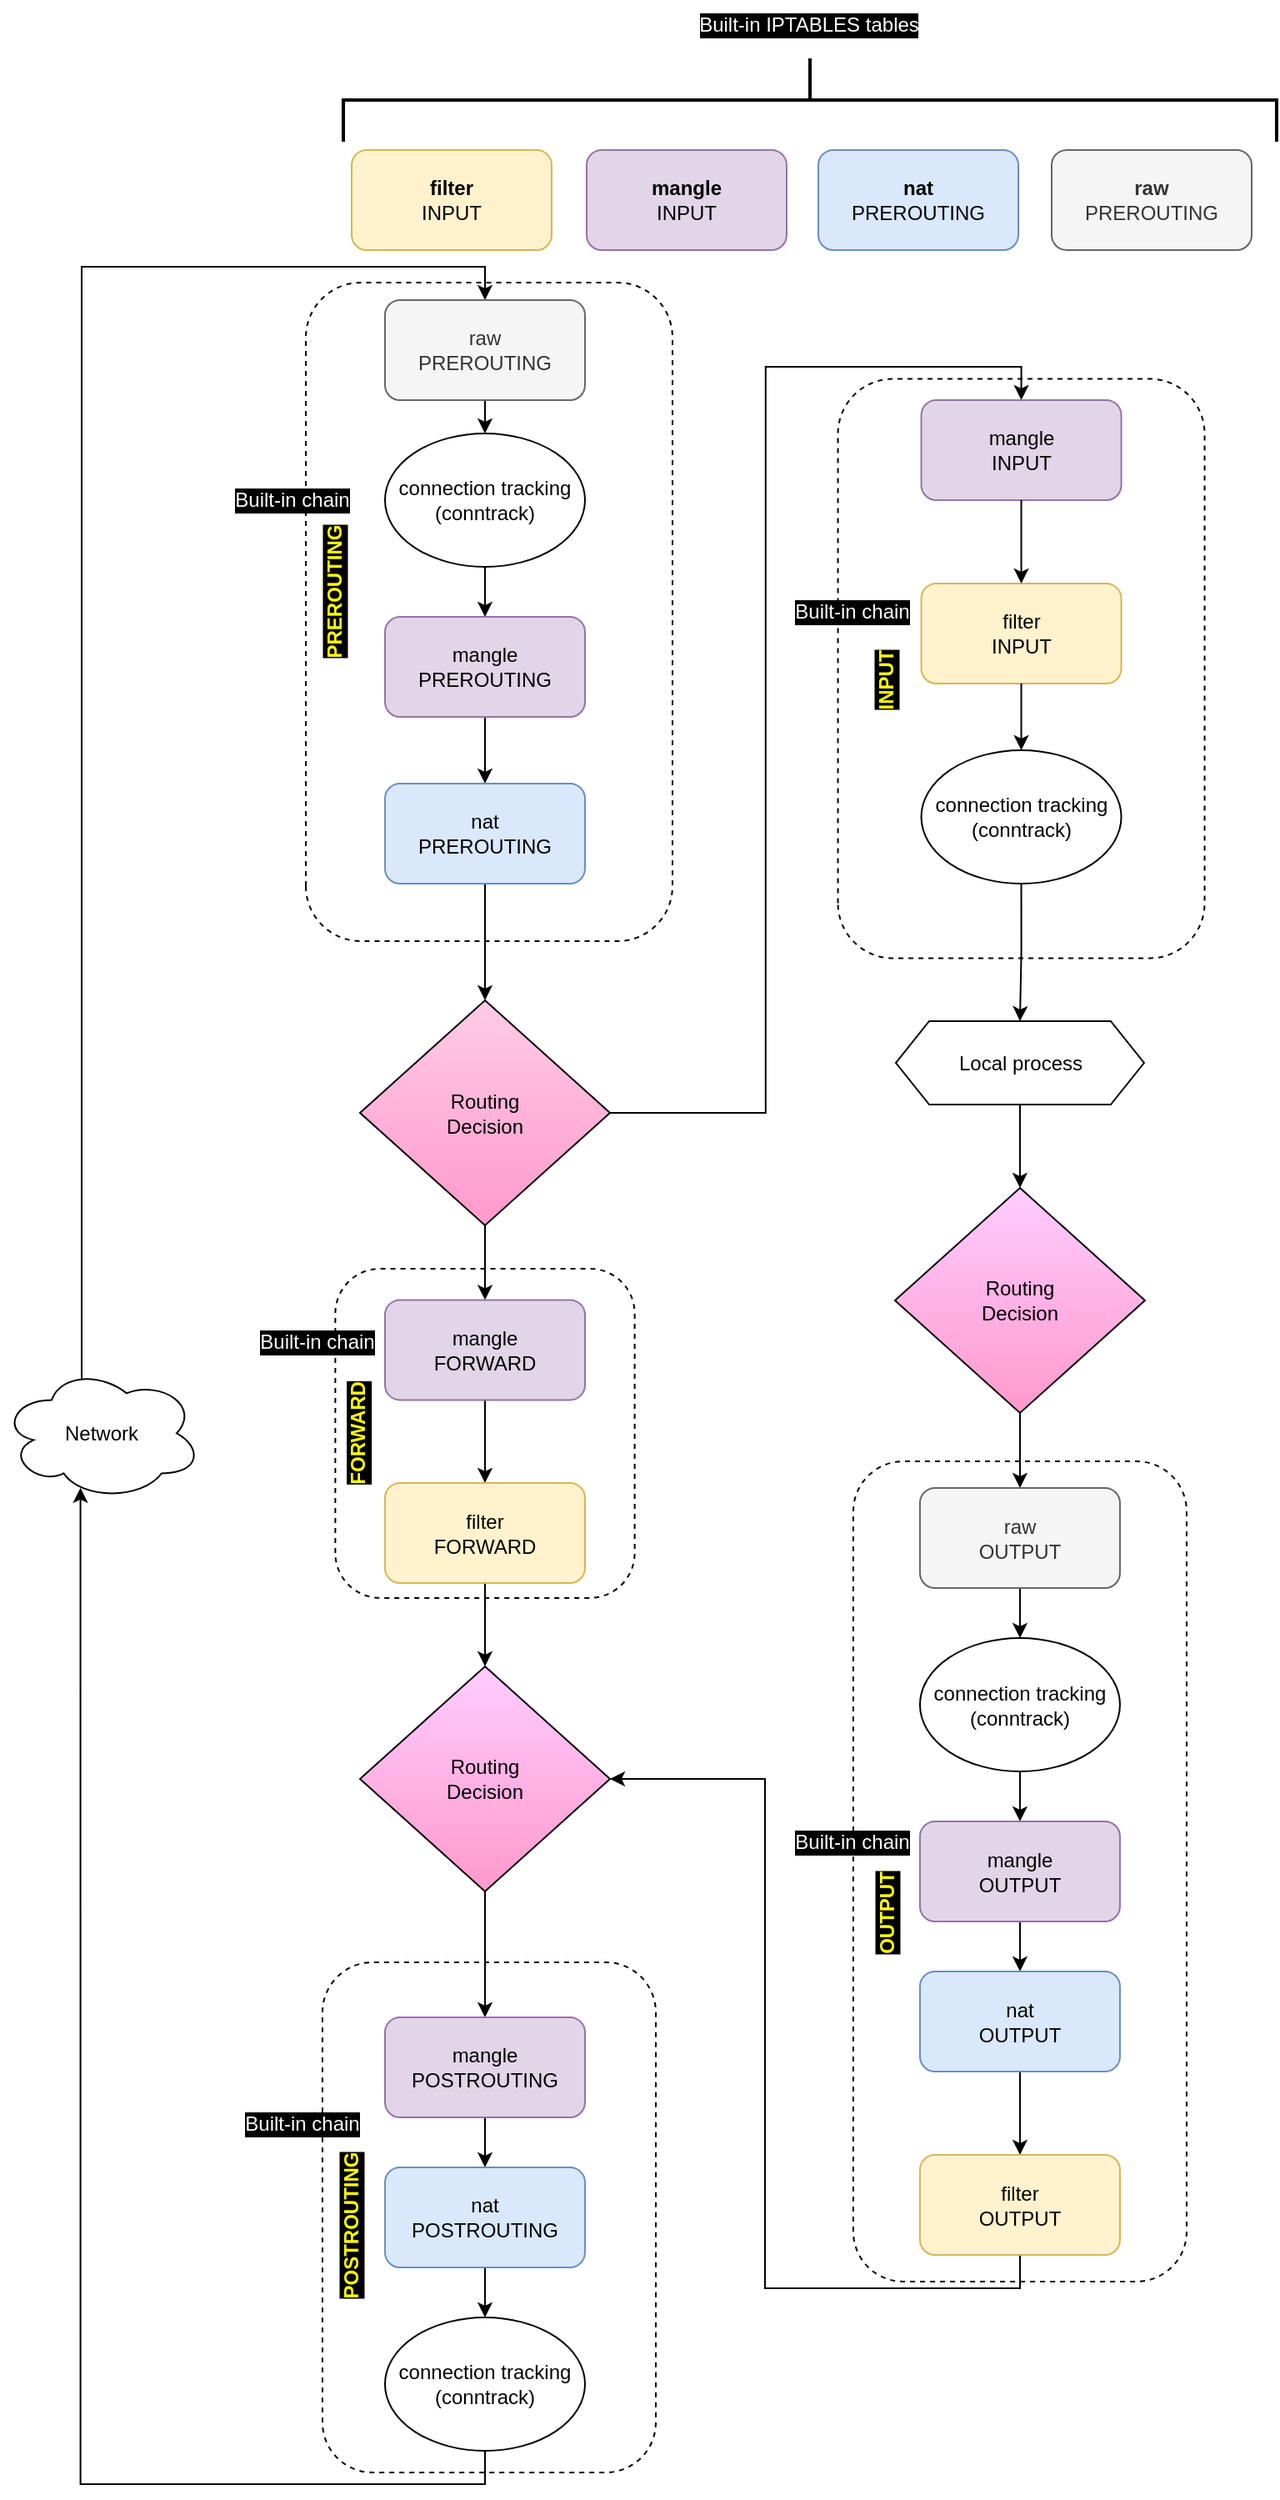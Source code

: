 <mxfile version="15.8.7" type="device"><diagram id="C5RBs43oDa-KdzZeNtuy" name="Page-1"><mxGraphModel dx="865" dy="1710" grid="1" gridSize="10" guides="1" tooltips="1" connect="1" arrows="1" fold="1" page="1" pageScale="1" pageWidth="827" pageHeight="1169" math="0" shadow="0"><root><mxCell id="WIyWlLk6GJQsqaUBKTNV-0"/><mxCell id="WIyWlLk6GJQsqaUBKTNV-1" parent="WIyWlLk6GJQsqaUBKTNV-0"/><mxCell id="REYK7x0GT53S1SU0GxJs-56" value="" style="rounded=1;whiteSpace=wrap;html=1;rotation=-90;fillColor=none;dashed=1;" vertex="1" parent="WIyWlLk6GJQsqaUBKTNV-1"><mxGeometry x="179.5" y="1140" width="305.98" height="200" as="geometry"/></mxCell><mxCell id="REYK7x0GT53S1SU0GxJs-9" value="" style="rounded=1;whiteSpace=wrap;html=1;rotation=-90;fillColor=none;dashed=1;" vertex="1" parent="WIyWlLk6GJQsqaUBKTNV-1"><mxGeometry x="135" y="167" width="395" height="220" as="geometry"/></mxCell><mxCell id="REYK7x0GT53S1SU0GxJs-42" value="" style="rounded=1;whiteSpace=wrap;html=1;rotation=-90;fillColor=none;dashed=1;" vertex="1" parent="WIyWlLk6GJQsqaUBKTNV-1"><mxGeometry x="231.25" y="679.88" width="197.5" height="179.62" as="geometry"/></mxCell><mxCell id="REYK7x0GT53S1SU0GxJs-32" value="" style="rounded=1;whiteSpace=wrap;html=1;rotation=-90;fillColor=none;dashed=1;" vertex="1" parent="WIyWlLk6GJQsqaUBKTNV-1"><mxGeometry x="405" y="932.5" width="491.96" height="200" as="geometry"/></mxCell><mxCell id="REYK7x0GT53S1SU0GxJs-18" value="" style="rounded=1;whiteSpace=wrap;html=1;rotation=-90;fillColor=none;dashed=1;" vertex="1" parent="WIyWlLk6GJQsqaUBKTNV-1"><mxGeometry x="478.02" y="201" width="347.5" height="220" as="geometry"/></mxCell><mxCell id="REYK7x0GT53S1SU0GxJs-59" style="edgeStyle=orthogonalEdgeStyle;rounded=0;orthogonalLoop=1;jettySize=auto;html=1;exitX=0.4;exitY=0.1;exitDx=0;exitDy=0;exitPerimeter=0;entryX=0.5;entryY=0;entryDx=0;entryDy=0;" edge="1" parent="WIyWlLk6GJQsqaUBKTNV-1" source="REYK7x0GT53S1SU0GxJs-0" target="REYK7x0GT53S1SU0GxJs-2"><mxGeometry relative="1" as="geometry"><Array as="points"><mxPoint x="88" y="70"/><mxPoint x="330" y="70"/></Array></mxGeometry></mxCell><mxCell id="REYK7x0GT53S1SU0GxJs-0" value="Network" style="ellipse;shape=cloud;whiteSpace=wrap;html=1;" vertex="1" parent="WIyWlLk6GJQsqaUBKTNV-1"><mxGeometry x="40" y="729.69" width="120" height="80" as="geometry"/></mxCell><mxCell id="REYK7x0GT53S1SU0GxJs-6" style="edgeStyle=orthogonalEdgeStyle;rounded=0;orthogonalLoop=1;jettySize=auto;html=1;exitX=0.5;exitY=1;exitDx=0;exitDy=0;entryX=0.5;entryY=0;entryDx=0;entryDy=0;" edge="1" parent="WIyWlLk6GJQsqaUBKTNV-1" source="REYK7x0GT53S1SU0GxJs-2" target="REYK7x0GT53S1SU0GxJs-4"><mxGeometry relative="1" as="geometry"/></mxCell><mxCell id="REYK7x0GT53S1SU0GxJs-2" value="&lt;span&gt;raw&lt;/span&gt;&lt;br&gt;&lt;span&gt;PREROUTING&lt;/span&gt;" style="rounded=1;whiteSpace=wrap;html=1;fillColor=#f5f5f5;fontColor=#333333;strokeColor=#666666;" vertex="1" parent="WIyWlLk6GJQsqaUBKTNV-1"><mxGeometry x="270" y="90" width="120" height="60" as="geometry"/></mxCell><mxCell id="REYK7x0GT53S1SU0GxJs-8" style="edgeStyle=orthogonalEdgeStyle;rounded=0;orthogonalLoop=1;jettySize=auto;html=1;exitX=0.5;exitY=1;exitDx=0;exitDy=0;entryX=0.5;entryY=0;entryDx=0;entryDy=0;" edge="1" parent="WIyWlLk6GJQsqaUBKTNV-1" source="REYK7x0GT53S1SU0GxJs-3" target="REYK7x0GT53S1SU0GxJs-5"><mxGeometry relative="1" as="geometry"/></mxCell><mxCell id="REYK7x0GT53S1SU0GxJs-3" value="mangle&lt;br&gt;PREROUTING" style="rounded=1;whiteSpace=wrap;html=1;fillColor=#e1d5e7;strokeColor=#9673a6;" vertex="1" parent="WIyWlLk6GJQsqaUBKTNV-1"><mxGeometry x="270" y="280" width="120" height="60" as="geometry"/></mxCell><mxCell id="REYK7x0GT53S1SU0GxJs-7" style="edgeStyle=orthogonalEdgeStyle;rounded=0;orthogonalLoop=1;jettySize=auto;html=1;exitX=0.5;exitY=1;exitDx=0;exitDy=0;entryX=0.5;entryY=0;entryDx=0;entryDy=0;" edge="1" parent="WIyWlLk6GJQsqaUBKTNV-1" source="REYK7x0GT53S1SU0GxJs-4" target="REYK7x0GT53S1SU0GxJs-3"><mxGeometry relative="1" as="geometry"/></mxCell><mxCell id="REYK7x0GT53S1SU0GxJs-4" value="connection tracking&lt;br&gt;(conntrack)" style="ellipse;whiteSpace=wrap;html=1;" vertex="1" parent="WIyWlLk6GJQsqaUBKTNV-1"><mxGeometry x="270" y="170" width="120" height="80" as="geometry"/></mxCell><mxCell id="REYK7x0GT53S1SU0GxJs-12" style="edgeStyle=orthogonalEdgeStyle;rounded=0;orthogonalLoop=1;jettySize=auto;html=1;exitX=0.5;exitY=1;exitDx=0;exitDy=0;entryX=0.5;entryY=0;entryDx=0;entryDy=0;" edge="1" parent="WIyWlLk6GJQsqaUBKTNV-1" source="REYK7x0GT53S1SU0GxJs-5" target="REYK7x0GT53S1SU0GxJs-11"><mxGeometry relative="1" as="geometry"/></mxCell><mxCell id="REYK7x0GT53S1SU0GxJs-5" value="nat&lt;br&gt;PREROUTING" style="rounded=1;whiteSpace=wrap;html=1;fillColor=#dae8fc;strokeColor=#6c8ebf;" vertex="1" parent="WIyWlLk6GJQsqaUBKTNV-1"><mxGeometry x="270" y="380" width="120" height="60" as="geometry"/></mxCell><mxCell id="REYK7x0GT53S1SU0GxJs-10" value="PREROUTING" style="text;html=1;strokeColor=none;fillColor=none;align=center;verticalAlign=middle;whiteSpace=wrap;rounded=0;dashed=1;rotation=-90;fontStyle=1;fontColor=#FFFF00;labelBackgroundColor=#000000;" vertex="1" parent="WIyWlLk6GJQsqaUBKTNV-1"><mxGeometry x="190" y="250" width="99.5" height="30" as="geometry"/></mxCell><mxCell id="REYK7x0GT53S1SU0GxJs-45" style="edgeStyle=orthogonalEdgeStyle;rounded=0;orthogonalLoop=1;jettySize=auto;html=1;exitX=0.5;exitY=1;exitDx=0;exitDy=0;entryX=0.5;entryY=0;entryDx=0;entryDy=0;" edge="1" parent="WIyWlLk6GJQsqaUBKTNV-1" source="REYK7x0GT53S1SU0GxJs-11" target="REYK7x0GT53S1SU0GxJs-40"><mxGeometry relative="1" as="geometry"/></mxCell><mxCell id="REYK7x0GT53S1SU0GxJs-61" style="edgeStyle=orthogonalEdgeStyle;rounded=0;orthogonalLoop=1;jettySize=auto;html=1;exitX=1;exitY=0.5;exitDx=0;exitDy=0;entryX=0.5;entryY=0;entryDx=0;entryDy=0;" edge="1" parent="WIyWlLk6GJQsqaUBKTNV-1" source="REYK7x0GT53S1SU0GxJs-11" target="REYK7x0GT53S1SU0GxJs-13"><mxGeometry relative="1" as="geometry"><mxPoint x="500" y="140" as="targetPoint"/></mxGeometry></mxCell><mxCell id="REYK7x0GT53S1SU0GxJs-11" value="Routing&lt;br&gt;Decision" style="rhombus;whiteSpace=wrap;html=1;fillColor=#FFCCE6;gradientColor=#FF99CC;" vertex="1" parent="WIyWlLk6GJQsqaUBKTNV-1"><mxGeometry x="255" y="510" width="150" height="135" as="geometry"/></mxCell><mxCell id="REYK7x0GT53S1SU0GxJs-25" style="edgeStyle=orthogonalEdgeStyle;rounded=0;orthogonalLoop=1;jettySize=auto;html=1;exitX=0.5;exitY=1;exitDx=0;exitDy=0;entryX=0.5;entryY=0;entryDx=0;entryDy=0;" edge="1" parent="WIyWlLk6GJQsqaUBKTNV-1" source="REYK7x0GT53S1SU0GxJs-21" target="REYK7x0GT53S1SU0GxJs-24"><mxGeometry relative="1" as="geometry"/></mxCell><mxCell id="REYK7x0GT53S1SU0GxJs-21" value="Local process" style="shape=hexagon;perimeter=hexagonPerimeter2;whiteSpace=wrap;html=1;fixedSize=1;fillColor=default;" vertex="1" parent="WIyWlLk6GJQsqaUBKTNV-1"><mxGeometry x="576.52" y="522.5" width="148.93" height="50" as="geometry"/></mxCell><mxCell id="REYK7x0GT53S1SU0GxJs-23" style="edgeStyle=orthogonalEdgeStyle;rounded=0;orthogonalLoop=1;jettySize=auto;html=1;exitX=0.5;exitY=1;exitDx=0;exitDy=0;entryX=0.5;entryY=0;entryDx=0;entryDy=0;" edge="1" parent="WIyWlLk6GJQsqaUBKTNV-1" source="REYK7x0GT53S1SU0GxJs-15" target="REYK7x0GT53S1SU0GxJs-21"><mxGeometry relative="1" as="geometry"/></mxCell><mxCell id="REYK7x0GT53S1SU0GxJs-34" style="edgeStyle=orthogonalEdgeStyle;rounded=0;orthogonalLoop=1;jettySize=auto;html=1;exitX=0.5;exitY=1;exitDx=0;exitDy=0;entryX=0.5;entryY=0;entryDx=0;entryDy=0;" edge="1" parent="WIyWlLk6GJQsqaUBKTNV-1" source="REYK7x0GT53S1SU0GxJs-24" target="REYK7x0GT53S1SU0GxJs-26"><mxGeometry relative="1" as="geometry"/></mxCell><mxCell id="REYK7x0GT53S1SU0GxJs-24" value="Routing&lt;br&gt;Decision" style="rhombus;whiteSpace=wrap;html=1;fillColor=#FFCCFF;gradientColor=#FF99CC;" vertex="1" parent="WIyWlLk6GJQsqaUBKTNV-1"><mxGeometry x="575.98" y="622.5" width="150" height="135" as="geometry"/></mxCell><mxCell id="REYK7x0GT53S1SU0GxJs-35" style="edgeStyle=orthogonalEdgeStyle;rounded=0;orthogonalLoop=1;jettySize=auto;html=1;exitX=0.5;exitY=1;exitDx=0;exitDy=0;entryX=0.5;entryY=0;entryDx=0;entryDy=0;" edge="1" parent="WIyWlLk6GJQsqaUBKTNV-1" source="REYK7x0GT53S1SU0GxJs-26" target="REYK7x0GT53S1SU0GxJs-27"><mxGeometry relative="1" as="geometry"/></mxCell><mxCell id="REYK7x0GT53S1SU0GxJs-26" value="&lt;span&gt;raw&lt;/span&gt;&lt;br&gt;&lt;span&gt;OUTPUT&lt;/span&gt;" style="rounded=1;whiteSpace=wrap;html=1;fillColor=#f5f5f5;fontColor=#333333;strokeColor=#666666;" vertex="1" parent="WIyWlLk6GJQsqaUBKTNV-1"><mxGeometry x="590.98" y="802.5" width="120" height="60" as="geometry"/></mxCell><mxCell id="REYK7x0GT53S1SU0GxJs-36" style="edgeStyle=orthogonalEdgeStyle;rounded=0;orthogonalLoop=1;jettySize=auto;html=1;exitX=0.5;exitY=1;exitDx=0;exitDy=0;entryX=0.5;entryY=0;entryDx=0;entryDy=0;" edge="1" parent="WIyWlLk6GJQsqaUBKTNV-1" source="REYK7x0GT53S1SU0GxJs-27" target="REYK7x0GT53S1SU0GxJs-28"><mxGeometry relative="1" as="geometry"/></mxCell><mxCell id="REYK7x0GT53S1SU0GxJs-27" value="connection tracking&lt;br&gt;(conntrack)" style="ellipse;whiteSpace=wrap;html=1;" vertex="1" parent="WIyWlLk6GJQsqaUBKTNV-1"><mxGeometry x="590.98" y="892.5" width="120" height="80" as="geometry"/></mxCell><mxCell id="REYK7x0GT53S1SU0GxJs-37" style="edgeStyle=orthogonalEdgeStyle;rounded=0;orthogonalLoop=1;jettySize=auto;html=1;exitX=0.5;exitY=1;exitDx=0;exitDy=0;entryX=0.5;entryY=0;entryDx=0;entryDy=0;" edge="1" parent="WIyWlLk6GJQsqaUBKTNV-1" source="REYK7x0GT53S1SU0GxJs-28" target="REYK7x0GT53S1SU0GxJs-29"><mxGeometry relative="1" as="geometry"/></mxCell><mxCell id="REYK7x0GT53S1SU0GxJs-28" value="mangle&lt;br&gt;OUTPUT" style="rounded=1;whiteSpace=wrap;html=1;fillColor=#e1d5e7;strokeColor=#9673a6;" vertex="1" parent="WIyWlLk6GJQsqaUBKTNV-1"><mxGeometry x="590.98" y="1002.5" width="120" height="60" as="geometry"/></mxCell><mxCell id="REYK7x0GT53S1SU0GxJs-38" style="edgeStyle=orthogonalEdgeStyle;rounded=0;orthogonalLoop=1;jettySize=auto;html=1;exitX=0.5;exitY=1;exitDx=0;exitDy=0;entryX=0.5;entryY=0;entryDx=0;entryDy=0;" edge="1" parent="WIyWlLk6GJQsqaUBKTNV-1" source="REYK7x0GT53S1SU0GxJs-29" target="REYK7x0GT53S1SU0GxJs-31"><mxGeometry relative="1" as="geometry"/></mxCell><mxCell id="REYK7x0GT53S1SU0GxJs-29" value="nat&lt;br&gt;OUTPUT" style="rounded=1;whiteSpace=wrap;html=1;fillColor=#dae8fc;strokeColor=#6c8ebf;" vertex="1" parent="WIyWlLk6GJQsqaUBKTNV-1"><mxGeometry x="590.98" y="1092.5" width="120" height="60" as="geometry"/></mxCell><mxCell id="REYK7x0GT53S1SU0GxJs-49" style="edgeStyle=orthogonalEdgeStyle;rounded=0;orthogonalLoop=1;jettySize=auto;html=1;exitX=0.5;exitY=1;exitDx=0;exitDy=0;entryX=1;entryY=0.5;entryDx=0;entryDy=0;" edge="1" parent="WIyWlLk6GJQsqaUBKTNV-1" source="REYK7x0GT53S1SU0GxJs-31" target="REYK7x0GT53S1SU0GxJs-47"><mxGeometry relative="1" as="geometry"/></mxCell><mxCell id="REYK7x0GT53S1SU0GxJs-31" value="filter&lt;br&gt;OUTPUT" style="rounded=1;whiteSpace=wrap;html=1;fillColor=#fff2cc;strokeColor=#d6b656;" vertex="1" parent="WIyWlLk6GJQsqaUBKTNV-1"><mxGeometry x="590.98" y="1202.5" width="120" height="60" as="geometry"/></mxCell><mxCell id="REYK7x0GT53S1SU0GxJs-33" value="OUTPUT" style="text;html=1;strokeColor=none;fillColor=none;align=center;verticalAlign=middle;whiteSpace=wrap;rounded=0;dashed=1;rotation=-90;fontStyle=1;labelBackgroundColor=#000000;fontColor=#FFFF00;" vertex="1" parent="WIyWlLk6GJQsqaUBKTNV-1"><mxGeometry x="521" y="1042.5" width="99.5" height="30" as="geometry"/></mxCell><mxCell id="REYK7x0GT53S1SU0GxJs-46" style="edgeStyle=orthogonalEdgeStyle;rounded=0;orthogonalLoop=1;jettySize=auto;html=1;exitX=0.5;exitY=1;exitDx=0;exitDy=0;entryX=0.5;entryY=0;entryDx=0;entryDy=0;" edge="1" parent="WIyWlLk6GJQsqaUBKTNV-1" source="REYK7x0GT53S1SU0GxJs-40" target="REYK7x0GT53S1SU0GxJs-41"><mxGeometry relative="1" as="geometry"/></mxCell><mxCell id="REYK7x0GT53S1SU0GxJs-40" value="mangle&lt;br&gt;FORWARD" style="rounded=1;whiteSpace=wrap;html=1;fillColor=#e1d5e7;strokeColor=#9673a6;" vertex="1" parent="WIyWlLk6GJQsqaUBKTNV-1"><mxGeometry x="270" y="689.69" width="120" height="60" as="geometry"/></mxCell><mxCell id="REYK7x0GT53S1SU0GxJs-48" style="edgeStyle=orthogonalEdgeStyle;rounded=0;orthogonalLoop=1;jettySize=auto;html=1;exitX=0.5;exitY=1;exitDx=0;exitDy=0;entryX=0.5;entryY=0;entryDx=0;entryDy=0;" edge="1" parent="WIyWlLk6GJQsqaUBKTNV-1" source="REYK7x0GT53S1SU0GxJs-41" target="REYK7x0GT53S1SU0GxJs-47"><mxGeometry relative="1" as="geometry"/></mxCell><mxCell id="REYK7x0GT53S1SU0GxJs-41" value="filter&lt;br&gt;FORWARD" style="rounded=1;whiteSpace=wrap;html=1;fillColor=#fff2cc;strokeColor=#d6b656;" vertex="1" parent="WIyWlLk6GJQsqaUBKTNV-1"><mxGeometry x="270" y="799.5" width="120" height="60" as="geometry"/></mxCell><mxCell id="REYK7x0GT53S1SU0GxJs-43" value="FORWARD" style="text;html=1;strokeColor=none;fillColor=none;align=center;verticalAlign=middle;whiteSpace=wrap;rounded=0;dashed=1;rotation=-90;fontStyle=1;labelBackgroundColor=#000000;fontColor=#FFFF00;" vertex="1" parent="WIyWlLk6GJQsqaUBKTNV-1"><mxGeometry x="204" y="754.69" width="99.5" height="30" as="geometry"/></mxCell><mxCell id="REYK7x0GT53S1SU0GxJs-51" style="edgeStyle=orthogonalEdgeStyle;rounded=0;orthogonalLoop=1;jettySize=auto;html=1;exitX=0.5;exitY=1;exitDx=0;exitDy=0;entryX=0.5;entryY=0;entryDx=0;entryDy=0;" edge="1" parent="WIyWlLk6GJQsqaUBKTNV-1" source="REYK7x0GT53S1SU0GxJs-47" target="REYK7x0GT53S1SU0GxJs-50"><mxGeometry relative="1" as="geometry"/></mxCell><mxCell id="REYK7x0GT53S1SU0GxJs-47" value="Routing&lt;br&gt;Decision" style="rhombus;whiteSpace=wrap;html=1;fillColor=#FFCCFF;gradientColor=#FF99CC;" vertex="1" parent="WIyWlLk6GJQsqaUBKTNV-1"><mxGeometry x="255" y="909.5" width="150" height="135" as="geometry"/></mxCell><mxCell id="REYK7x0GT53S1SU0GxJs-54" style="edgeStyle=orthogonalEdgeStyle;rounded=0;orthogonalLoop=1;jettySize=auto;html=1;exitX=0.5;exitY=1;exitDx=0;exitDy=0;entryX=0.5;entryY=0;entryDx=0;entryDy=0;" edge="1" parent="WIyWlLk6GJQsqaUBKTNV-1" source="REYK7x0GT53S1SU0GxJs-50" target="REYK7x0GT53S1SU0GxJs-52"><mxGeometry relative="1" as="geometry"/></mxCell><mxCell id="REYK7x0GT53S1SU0GxJs-50" value="mangle&lt;br&gt;POSTROUTING" style="rounded=1;whiteSpace=wrap;html=1;fillColor=#e1d5e7;strokeColor=#9673a6;" vertex="1" parent="WIyWlLk6GJQsqaUBKTNV-1"><mxGeometry x="270" y="1120" width="120" height="60" as="geometry"/></mxCell><mxCell id="REYK7x0GT53S1SU0GxJs-55" style="edgeStyle=orthogonalEdgeStyle;rounded=0;orthogonalLoop=1;jettySize=auto;html=1;exitX=0.5;exitY=1;exitDx=0;exitDy=0;entryX=0.5;entryY=0;entryDx=0;entryDy=0;" edge="1" parent="WIyWlLk6GJQsqaUBKTNV-1" source="REYK7x0GT53S1SU0GxJs-52" target="REYK7x0GT53S1SU0GxJs-53"><mxGeometry relative="1" as="geometry"/></mxCell><mxCell id="REYK7x0GT53S1SU0GxJs-52" value="nat&lt;br&gt;POSTROUTING" style="rounded=1;whiteSpace=wrap;html=1;fillColor=#dae8fc;strokeColor=#6c8ebf;" vertex="1" parent="WIyWlLk6GJQsqaUBKTNV-1"><mxGeometry x="270" y="1210" width="120" height="60" as="geometry"/></mxCell><mxCell id="REYK7x0GT53S1SU0GxJs-58" style="edgeStyle=orthogonalEdgeStyle;rounded=0;orthogonalLoop=1;jettySize=auto;html=1;exitX=0.5;exitY=1;exitDx=0;exitDy=0;entryX=0.394;entryY=0.909;entryDx=0;entryDy=0;entryPerimeter=0;" edge="1" parent="WIyWlLk6GJQsqaUBKTNV-1" source="REYK7x0GT53S1SU0GxJs-53" target="REYK7x0GT53S1SU0GxJs-0"><mxGeometry relative="1" as="geometry"/></mxCell><mxCell id="REYK7x0GT53S1SU0GxJs-53" value="connection tracking&lt;br&gt;(conntrack)" style="ellipse;whiteSpace=wrap;html=1;" vertex="1" parent="WIyWlLk6GJQsqaUBKTNV-1"><mxGeometry x="270" y="1300" width="120" height="80" as="geometry"/></mxCell><mxCell id="REYK7x0GT53S1SU0GxJs-57" value="POSTROUTING" style="text;html=1;strokeColor=none;fillColor=none;align=center;verticalAlign=middle;whiteSpace=wrap;rounded=0;dashed=1;rotation=-90;fontStyle=1;labelBackgroundColor=#000000;fontColor=#FFFF00;" vertex="1" parent="WIyWlLk6GJQsqaUBKTNV-1"><mxGeometry x="200.0" y="1230" width="99.5" height="30" as="geometry"/></mxCell><mxCell id="REYK7x0GT53S1SU0GxJs-13" value="mangle&lt;br&gt;INPUT" style="rounded=1;whiteSpace=wrap;html=1;fillColor=#e1d5e7;strokeColor=#9673a6;" vertex="1" parent="WIyWlLk6GJQsqaUBKTNV-1"><mxGeometry x="591.77" y="150" width="120" height="60" as="geometry"/></mxCell><mxCell id="REYK7x0GT53S1SU0GxJs-14" value="filter&lt;br&gt;INPUT" style="rounded=1;whiteSpace=wrap;html=1;fillColor=#fff2cc;strokeColor=#d6b656;" vertex="1" parent="WIyWlLk6GJQsqaUBKTNV-1"><mxGeometry x="591.77" y="260" width="120" height="60" as="geometry"/></mxCell><mxCell id="REYK7x0GT53S1SU0GxJs-16" style="edgeStyle=orthogonalEdgeStyle;rounded=0;orthogonalLoop=1;jettySize=auto;html=1;exitX=0.5;exitY=1;exitDx=0;exitDy=0;entryX=0.5;entryY=0;entryDx=0;entryDy=0;" edge="1" parent="WIyWlLk6GJQsqaUBKTNV-1" source="REYK7x0GT53S1SU0GxJs-13" target="REYK7x0GT53S1SU0GxJs-14"><mxGeometry relative="1" as="geometry"/></mxCell><mxCell id="REYK7x0GT53S1SU0GxJs-15" value="connection tracking&lt;br&gt;(conntrack)" style="ellipse;whiteSpace=wrap;html=1;" vertex="1" parent="WIyWlLk6GJQsqaUBKTNV-1"><mxGeometry x="591.77" y="360" width="120" height="80" as="geometry"/></mxCell><mxCell id="REYK7x0GT53S1SU0GxJs-17" style="edgeStyle=orthogonalEdgeStyle;rounded=0;orthogonalLoop=1;jettySize=auto;html=1;exitX=0.5;exitY=1;exitDx=0;exitDy=0;" edge="1" parent="WIyWlLk6GJQsqaUBKTNV-1" source="REYK7x0GT53S1SU0GxJs-14" target="REYK7x0GT53S1SU0GxJs-15"><mxGeometry relative="1" as="geometry"/></mxCell><mxCell id="REYK7x0GT53S1SU0GxJs-19" value="INPUT" style="text;html=1;strokeColor=none;fillColor=none;align=center;verticalAlign=middle;whiteSpace=wrap;rounded=0;dashed=1;rotation=-90;fontStyle=1;labelBackgroundColor=#000000;fontColor=#FFFF00;" vertex="1" parent="WIyWlLk6GJQsqaUBKTNV-1"><mxGeometry x="521" y="303" width="99.5" height="30" as="geometry"/></mxCell><mxCell id="REYK7x0GT53S1SU0GxJs-63" value="Built-in chain" style="text;html=1;strokeColor=none;fillColor=none;align=center;verticalAlign=middle;whiteSpace=wrap;rounded=0;labelBackgroundColor=#000000;fontColor=#FFFFFF;" vertex="1" parent="WIyWlLk6GJQsqaUBKTNV-1"><mxGeometry x="173.75" y="195" width="81.25" height="30" as="geometry"/></mxCell><mxCell id="REYK7x0GT53S1SU0GxJs-64" value="Built-in chain" style="text;html=1;strokeColor=none;fillColor=none;align=center;verticalAlign=middle;whiteSpace=wrap;rounded=0;labelBackgroundColor=#000000;fontColor=#FFFFFF;" vertex="1" parent="WIyWlLk6GJQsqaUBKTNV-1"><mxGeometry x="509.73" y="262" width="81.25" height="30" as="geometry"/></mxCell><mxCell id="REYK7x0GT53S1SU0GxJs-65" value="Built-in chain" style="text;html=1;strokeColor=none;fillColor=none;align=center;verticalAlign=middle;whiteSpace=wrap;rounded=0;labelBackgroundColor=#000000;fontColor=#FFFFFF;" vertex="1" parent="WIyWlLk6GJQsqaUBKTNV-1"><mxGeometry x="188.75" y="699.69" width="81.25" height="30" as="geometry"/></mxCell><mxCell id="REYK7x0GT53S1SU0GxJs-66" value="Built-in chain" style="text;html=1;strokeColor=none;fillColor=none;align=center;verticalAlign=middle;whiteSpace=wrap;rounded=0;labelBackgroundColor=#000000;fontColor=#FFFFFF;" vertex="1" parent="WIyWlLk6GJQsqaUBKTNV-1"><mxGeometry x="179.5" y="1169" width="81.25" height="30" as="geometry"/></mxCell><mxCell id="REYK7x0GT53S1SU0GxJs-67" value="Built-in chain" style="text;html=1;strokeColor=none;fillColor=none;align=center;verticalAlign=middle;whiteSpace=wrap;rounded=0;labelBackgroundColor=#000000;fontColor=#FFFFFF;" vertex="1" parent="WIyWlLk6GJQsqaUBKTNV-1"><mxGeometry x="509.73" y="1000" width="81.25" height="30" as="geometry"/></mxCell><mxCell id="REYK7x0GT53S1SU0GxJs-68" value="&lt;b&gt;filter&lt;/b&gt;&lt;br&gt;INPUT" style="rounded=1;whiteSpace=wrap;html=1;fillColor=#fff2cc;strokeColor=#d6b656;" vertex="1" parent="WIyWlLk6GJQsqaUBKTNV-1"><mxGeometry x="250" width="120" height="60" as="geometry"/></mxCell><mxCell id="REYK7x0GT53S1SU0GxJs-69" value="&lt;b&gt;mangle&lt;/b&gt;&lt;br&gt;INPUT" style="rounded=1;whiteSpace=wrap;html=1;fillColor=#e1d5e7;strokeColor=#9673a6;" vertex="1" parent="WIyWlLk6GJQsqaUBKTNV-1"><mxGeometry x="390.98" width="120" height="60" as="geometry"/></mxCell><mxCell id="REYK7x0GT53S1SU0GxJs-70" value="&lt;b&gt;nat&lt;/b&gt;&lt;br&gt;PREROUTING" style="rounded=1;whiteSpace=wrap;html=1;fillColor=#dae8fc;strokeColor=#6c8ebf;" vertex="1" parent="WIyWlLk6GJQsqaUBKTNV-1"><mxGeometry x="530" width="120" height="60" as="geometry"/></mxCell><mxCell id="REYK7x0GT53S1SU0GxJs-71" value="&lt;span&gt;&lt;b&gt;raw&lt;/b&gt;&lt;/span&gt;&lt;br&gt;&lt;span&gt;PREROUTING&lt;/span&gt;" style="rounded=1;whiteSpace=wrap;html=1;fillColor=#f5f5f5;fontColor=#333333;strokeColor=#666666;" vertex="1" parent="WIyWlLk6GJQsqaUBKTNV-1"><mxGeometry x="670" width="120" height="60" as="geometry"/></mxCell><mxCell id="REYK7x0GT53S1SU0GxJs-72" value="" style="strokeWidth=2;html=1;shape=mxgraph.flowchart.annotation_2;align=left;labelPosition=right;pointerEvents=1;labelBackgroundColor=#000000;fontColor=#FFFFFF;fillColor=#FFCCFF;gradientColor=#FF99CC;rotation=90;" vertex="1" parent="WIyWlLk6GJQsqaUBKTNV-1"><mxGeometry x="500" y="-310" width="50" height="560" as="geometry"/></mxCell><mxCell id="REYK7x0GT53S1SU0GxJs-73" value="Built-in IPTABLES tables" style="text;html=1;strokeColor=none;fillColor=none;align=center;verticalAlign=middle;whiteSpace=wrap;rounded=0;labelBackgroundColor=#000000;fontColor=#FFFFFF;" vertex="1" parent="WIyWlLk6GJQsqaUBKTNV-1"><mxGeometry x="452.26" y="-90" width="145.48" height="30" as="geometry"/></mxCell></root></mxGraphModel></diagram></mxfile>